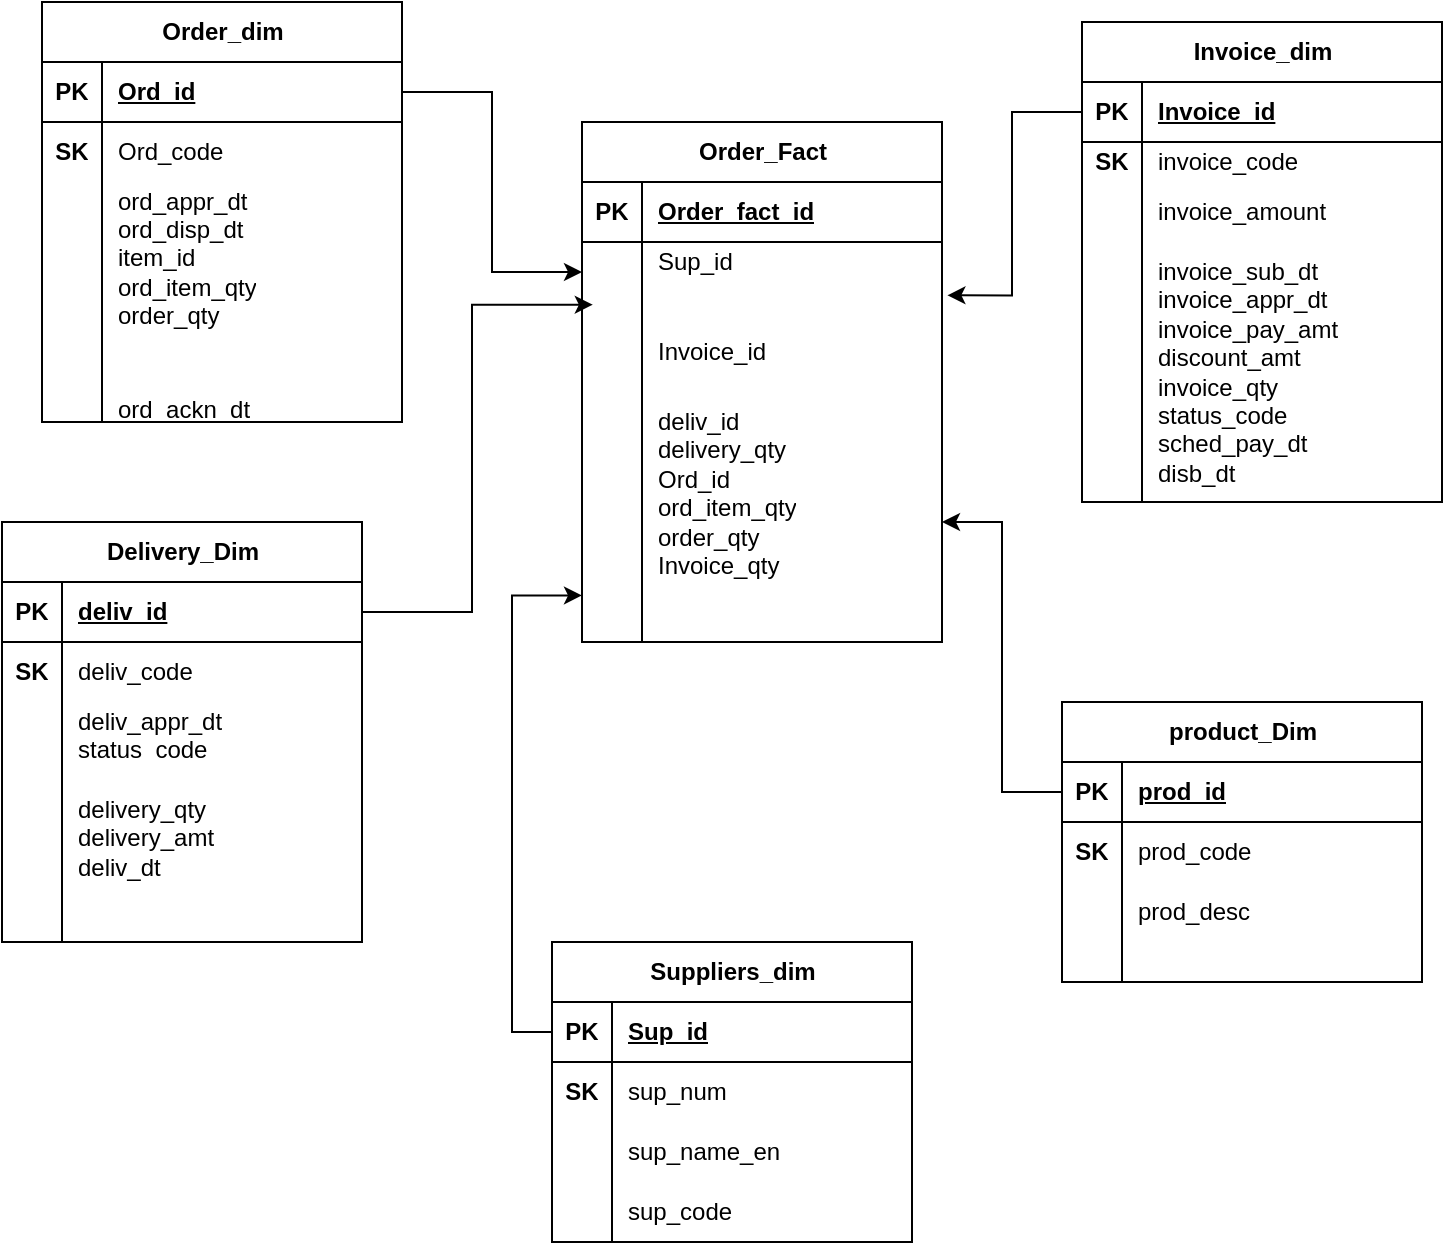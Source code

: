 <mxfile version="23.1.5" type="device">
  <diagram name="Page-1" id="n5eIHoOX65YRQomzii4j">
    <mxGraphModel dx="780" dy="496" grid="1" gridSize="10" guides="1" tooltips="1" connect="1" arrows="1" fold="1" page="1" pageScale="1" pageWidth="850" pageHeight="1100" math="0" shadow="0">
      <root>
        <mxCell id="0" />
        <mxCell id="1" parent="0" />
        <mxCell id="zvM5KevagC5GhnbUIeqW-1" value="Order_dim" style="shape=table;startSize=30;container=1;collapsible=1;childLayout=tableLayout;fixedRows=1;rowLines=0;fontStyle=1;align=center;resizeLast=1;html=1;" parent="1" vertex="1">
          <mxGeometry x="80" y="50" width="180" height="210" as="geometry">
            <mxRectangle x="80" y="50" width="100" height="30" as="alternateBounds" />
          </mxGeometry>
        </mxCell>
        <mxCell id="zvM5KevagC5GhnbUIeqW-2" value="" style="shape=tableRow;horizontal=0;startSize=0;swimlaneHead=0;swimlaneBody=0;fillColor=none;collapsible=0;dropTarget=0;points=[[0,0.5],[1,0.5]];portConstraint=eastwest;top=0;left=0;right=0;bottom=1;" parent="zvM5KevagC5GhnbUIeqW-1" vertex="1">
          <mxGeometry y="30" width="180" height="30" as="geometry" />
        </mxCell>
        <mxCell id="zvM5KevagC5GhnbUIeqW-3" value="PK" style="shape=partialRectangle;connectable=0;fillColor=none;top=0;left=0;bottom=0;right=0;fontStyle=1;overflow=hidden;whiteSpace=wrap;html=1;" parent="zvM5KevagC5GhnbUIeqW-2" vertex="1">
          <mxGeometry width="30" height="30" as="geometry">
            <mxRectangle width="30" height="30" as="alternateBounds" />
          </mxGeometry>
        </mxCell>
        <mxCell id="zvM5KevagC5GhnbUIeqW-4" value="Ord_id" style="shape=partialRectangle;connectable=0;fillColor=none;top=0;left=0;bottom=0;right=0;align=left;spacingLeft=6;fontStyle=5;overflow=hidden;whiteSpace=wrap;html=1;" parent="zvM5KevagC5GhnbUIeqW-2" vertex="1">
          <mxGeometry x="30" width="150" height="30" as="geometry">
            <mxRectangle width="150" height="30" as="alternateBounds" />
          </mxGeometry>
        </mxCell>
        <mxCell id="zvM5KevagC5GhnbUIeqW-5" value="" style="shape=tableRow;horizontal=0;startSize=0;swimlaneHead=0;swimlaneBody=0;fillColor=none;collapsible=0;dropTarget=0;points=[[0,0.5],[1,0.5]];portConstraint=eastwest;top=0;left=0;right=0;bottom=0;" parent="zvM5KevagC5GhnbUIeqW-1" vertex="1">
          <mxGeometry y="60" width="180" height="30" as="geometry" />
        </mxCell>
        <mxCell id="zvM5KevagC5GhnbUIeqW-6" value="&lt;b&gt;SK&lt;/b&gt;" style="shape=partialRectangle;connectable=0;fillColor=none;top=0;left=0;bottom=0;right=0;editable=1;overflow=hidden;whiteSpace=wrap;html=1;" parent="zvM5KevagC5GhnbUIeqW-5" vertex="1">
          <mxGeometry width="30" height="30" as="geometry">
            <mxRectangle width="30" height="30" as="alternateBounds" />
          </mxGeometry>
        </mxCell>
        <mxCell id="zvM5KevagC5GhnbUIeqW-7" value="Ord_code" style="shape=partialRectangle;connectable=0;fillColor=none;top=0;left=0;bottom=0;right=0;align=left;spacingLeft=6;overflow=hidden;whiteSpace=wrap;html=1;" parent="zvM5KevagC5GhnbUIeqW-5" vertex="1">
          <mxGeometry x="30" width="150" height="30" as="geometry">
            <mxRectangle width="150" height="30" as="alternateBounds" />
          </mxGeometry>
        </mxCell>
        <mxCell id="zvM5KevagC5GhnbUIeqW-8" value="" style="shape=tableRow;horizontal=0;startSize=0;swimlaneHead=0;swimlaneBody=0;fillColor=none;collapsible=0;dropTarget=0;points=[[0,0.5],[1,0.5]];portConstraint=eastwest;top=0;left=0;right=0;bottom=0;" parent="zvM5KevagC5GhnbUIeqW-1" vertex="1">
          <mxGeometry y="90" width="180" height="90" as="geometry" />
        </mxCell>
        <mxCell id="zvM5KevagC5GhnbUIeqW-9" value="" style="shape=partialRectangle;connectable=0;fillColor=none;top=0;left=0;bottom=0;right=0;editable=1;overflow=hidden;whiteSpace=wrap;html=1;" parent="zvM5KevagC5GhnbUIeqW-8" vertex="1">
          <mxGeometry width="30" height="90" as="geometry">
            <mxRectangle width="30" height="90" as="alternateBounds" />
          </mxGeometry>
        </mxCell>
        <mxCell id="zvM5KevagC5GhnbUIeqW-10" value="&lt;div&gt;ord_appr_dt&lt;/div&gt;&lt;div&gt;ord_disp_dt&lt;/div&gt;&lt;div&gt;item_id&lt;/div&gt;&lt;div&gt;ord_item_qty&lt;/div&gt;&lt;div&gt;order_qty&lt;/div&gt;&lt;div&gt;&lt;br&gt;&lt;/div&gt;" style="shape=partialRectangle;connectable=0;fillColor=none;top=0;left=0;bottom=0;right=0;align=left;spacingLeft=6;overflow=hidden;whiteSpace=wrap;html=1;" parent="zvM5KevagC5GhnbUIeqW-8" vertex="1">
          <mxGeometry x="30" width="150" height="90" as="geometry">
            <mxRectangle width="150" height="90" as="alternateBounds" />
          </mxGeometry>
        </mxCell>
        <mxCell id="zvM5KevagC5GhnbUIeqW-11" value="" style="shape=tableRow;horizontal=0;startSize=0;swimlaneHead=0;swimlaneBody=0;fillColor=none;collapsible=0;dropTarget=0;points=[[0,0.5],[1,0.5]];portConstraint=eastwest;top=0;left=0;right=0;bottom=0;" parent="zvM5KevagC5GhnbUIeqW-1" vertex="1">
          <mxGeometry y="180" width="180" height="30" as="geometry" />
        </mxCell>
        <mxCell id="zvM5KevagC5GhnbUIeqW-12" value="" style="shape=partialRectangle;connectable=0;fillColor=none;top=0;left=0;bottom=0;right=0;editable=1;overflow=hidden;whiteSpace=wrap;html=1;" parent="zvM5KevagC5GhnbUIeqW-11" vertex="1">
          <mxGeometry width="30" height="30" as="geometry">
            <mxRectangle width="30" height="30" as="alternateBounds" />
          </mxGeometry>
        </mxCell>
        <mxCell id="zvM5KevagC5GhnbUIeqW-13" value="&lt;br&gt;ord_ackn_dt&lt;div&gt;&lt;br&gt;&lt;/div&gt;" style="shape=partialRectangle;connectable=0;fillColor=none;top=0;left=0;bottom=0;right=0;align=left;spacingLeft=6;overflow=hidden;whiteSpace=wrap;html=1;" parent="zvM5KevagC5GhnbUIeqW-11" vertex="1">
          <mxGeometry x="30" width="150" height="30" as="geometry">
            <mxRectangle width="150" height="30" as="alternateBounds" />
          </mxGeometry>
        </mxCell>
        <mxCell id="zvM5KevagC5GhnbUIeqW-14" value="Invoice_dim" style="shape=table;startSize=30;container=1;collapsible=1;childLayout=tableLayout;fixedRows=1;rowLines=0;fontStyle=1;align=center;resizeLast=1;html=1;" parent="1" vertex="1">
          <mxGeometry x="600" y="60" width="180" height="240" as="geometry">
            <mxRectangle x="600" y="60" width="110" height="30" as="alternateBounds" />
          </mxGeometry>
        </mxCell>
        <mxCell id="zvM5KevagC5GhnbUIeqW-15" value="" style="shape=tableRow;horizontal=0;startSize=0;swimlaneHead=0;swimlaneBody=0;fillColor=none;collapsible=0;dropTarget=0;points=[[0,0.5],[1,0.5]];portConstraint=eastwest;top=0;left=0;right=0;bottom=1;" parent="zvM5KevagC5GhnbUIeqW-14" vertex="1">
          <mxGeometry y="30" width="180" height="30" as="geometry" />
        </mxCell>
        <mxCell id="zvM5KevagC5GhnbUIeqW-16" value="PK" style="shape=partialRectangle;connectable=0;fillColor=none;top=0;left=0;bottom=0;right=0;fontStyle=1;overflow=hidden;whiteSpace=wrap;html=1;" parent="zvM5KevagC5GhnbUIeqW-15" vertex="1">
          <mxGeometry width="30" height="30" as="geometry">
            <mxRectangle width="30" height="30" as="alternateBounds" />
          </mxGeometry>
        </mxCell>
        <mxCell id="zvM5KevagC5GhnbUIeqW-17" value="Invoice_id" style="shape=partialRectangle;connectable=0;fillColor=none;top=0;left=0;bottom=0;right=0;align=left;spacingLeft=6;fontStyle=5;overflow=hidden;whiteSpace=wrap;html=1;" parent="zvM5KevagC5GhnbUIeqW-15" vertex="1">
          <mxGeometry x="30" width="150" height="30" as="geometry">
            <mxRectangle width="150" height="30" as="alternateBounds" />
          </mxGeometry>
        </mxCell>
        <mxCell id="zvM5KevagC5GhnbUIeqW-18" value="" style="shape=tableRow;horizontal=0;startSize=0;swimlaneHead=0;swimlaneBody=0;fillColor=none;collapsible=0;dropTarget=0;points=[[0,0.5],[1,0.5]];portConstraint=eastwest;top=0;left=0;right=0;bottom=0;" parent="zvM5KevagC5GhnbUIeqW-14" vertex="1">
          <mxGeometry y="60" width="180" height="20" as="geometry" />
        </mxCell>
        <mxCell id="zvM5KevagC5GhnbUIeqW-19" value="&lt;b&gt;SK&lt;/b&gt;" style="shape=partialRectangle;connectable=0;fillColor=none;top=0;left=0;bottom=0;right=0;editable=1;overflow=hidden;whiteSpace=wrap;html=1;" parent="zvM5KevagC5GhnbUIeqW-18" vertex="1">
          <mxGeometry width="30" height="20" as="geometry">
            <mxRectangle width="30" height="20" as="alternateBounds" />
          </mxGeometry>
        </mxCell>
        <mxCell id="zvM5KevagC5GhnbUIeqW-20" value="invoice_code" style="shape=partialRectangle;connectable=0;fillColor=none;top=0;left=0;bottom=0;right=0;align=left;spacingLeft=6;overflow=hidden;whiteSpace=wrap;html=1;" parent="zvM5KevagC5GhnbUIeqW-18" vertex="1">
          <mxGeometry x="30" width="150" height="20" as="geometry">
            <mxRectangle width="150" height="20" as="alternateBounds" />
          </mxGeometry>
        </mxCell>
        <mxCell id="zvM5KevagC5GhnbUIeqW-21" value="" style="shape=tableRow;horizontal=0;startSize=0;swimlaneHead=0;swimlaneBody=0;fillColor=none;collapsible=0;dropTarget=0;points=[[0,0.5],[1,0.5]];portConstraint=eastwest;top=0;left=0;right=0;bottom=0;" parent="zvM5KevagC5GhnbUIeqW-14" vertex="1">
          <mxGeometry y="80" width="180" height="30" as="geometry" />
        </mxCell>
        <mxCell id="zvM5KevagC5GhnbUIeqW-22" value="" style="shape=partialRectangle;connectable=0;fillColor=none;top=0;left=0;bottom=0;right=0;editable=1;overflow=hidden;whiteSpace=wrap;html=1;" parent="zvM5KevagC5GhnbUIeqW-21" vertex="1">
          <mxGeometry width="30" height="30" as="geometry">
            <mxRectangle width="30" height="30" as="alternateBounds" />
          </mxGeometry>
        </mxCell>
        <mxCell id="zvM5KevagC5GhnbUIeqW-23" value="invoice_amount" style="shape=partialRectangle;connectable=0;fillColor=none;top=0;left=0;bottom=0;right=0;align=left;spacingLeft=6;overflow=hidden;whiteSpace=wrap;html=1;" parent="zvM5KevagC5GhnbUIeqW-21" vertex="1">
          <mxGeometry x="30" width="150" height="30" as="geometry">
            <mxRectangle width="150" height="30" as="alternateBounds" />
          </mxGeometry>
        </mxCell>
        <mxCell id="zvM5KevagC5GhnbUIeqW-24" value="" style="shape=tableRow;horizontal=0;startSize=0;swimlaneHead=0;swimlaneBody=0;fillColor=none;collapsible=0;dropTarget=0;points=[[0,0.5],[1,0.5]];portConstraint=eastwest;top=0;left=0;right=0;bottom=0;" parent="zvM5KevagC5GhnbUIeqW-14" vertex="1">
          <mxGeometry y="110" width="180" height="130" as="geometry" />
        </mxCell>
        <mxCell id="zvM5KevagC5GhnbUIeqW-25" value="" style="shape=partialRectangle;connectable=0;fillColor=none;top=0;left=0;bottom=0;right=0;editable=1;overflow=hidden;whiteSpace=wrap;html=1;" parent="zvM5KevagC5GhnbUIeqW-24" vertex="1">
          <mxGeometry width="30" height="130" as="geometry">
            <mxRectangle width="30" height="130" as="alternateBounds" />
          </mxGeometry>
        </mxCell>
        <mxCell id="zvM5KevagC5GhnbUIeqW-26" value="invoice_sub_dt&lt;br&gt;invoice_appr_dt&lt;br&gt;invoice_pay_amt&lt;br&gt;discount_amt&lt;br&gt;invoice_qty&lt;br&gt;status_code&lt;br&gt;sched_pay_dt&lt;br&gt;disb_dt" style="shape=partialRectangle;connectable=0;fillColor=none;top=0;left=0;bottom=0;right=0;align=left;spacingLeft=6;overflow=hidden;whiteSpace=wrap;html=1;" parent="zvM5KevagC5GhnbUIeqW-24" vertex="1">
          <mxGeometry x="30" width="150" height="130" as="geometry">
            <mxRectangle width="150" height="130" as="alternateBounds" />
          </mxGeometry>
        </mxCell>
        <mxCell id="zvM5KevagC5GhnbUIeqW-27" value="Delivery_Dim" style="shape=table;startSize=30;container=1;collapsible=1;childLayout=tableLayout;fixedRows=1;rowLines=0;fontStyle=1;align=center;resizeLast=1;html=1;" parent="1" vertex="1">
          <mxGeometry x="60" y="310" width="180" height="210" as="geometry">
            <mxRectangle x="100" y="330" width="120" height="30" as="alternateBounds" />
          </mxGeometry>
        </mxCell>
        <mxCell id="zvM5KevagC5GhnbUIeqW-28" value="" style="shape=tableRow;horizontal=0;startSize=0;swimlaneHead=0;swimlaneBody=0;fillColor=none;collapsible=0;dropTarget=0;points=[[0,0.5],[1,0.5]];portConstraint=eastwest;top=0;left=0;right=0;bottom=1;" parent="zvM5KevagC5GhnbUIeqW-27" vertex="1">
          <mxGeometry y="30" width="180" height="30" as="geometry" />
        </mxCell>
        <mxCell id="zvM5KevagC5GhnbUIeqW-29" value="PK" style="shape=partialRectangle;connectable=0;fillColor=none;top=0;left=0;bottom=0;right=0;fontStyle=1;overflow=hidden;whiteSpace=wrap;html=1;" parent="zvM5KevagC5GhnbUIeqW-28" vertex="1">
          <mxGeometry width="30" height="30" as="geometry">
            <mxRectangle width="30" height="30" as="alternateBounds" />
          </mxGeometry>
        </mxCell>
        <mxCell id="zvM5KevagC5GhnbUIeqW-30" value="deliv_id" style="shape=partialRectangle;connectable=0;fillColor=none;top=0;left=0;bottom=0;right=0;align=left;spacingLeft=6;fontStyle=5;overflow=hidden;whiteSpace=wrap;html=1;" parent="zvM5KevagC5GhnbUIeqW-28" vertex="1">
          <mxGeometry x="30" width="150" height="30" as="geometry">
            <mxRectangle width="150" height="30" as="alternateBounds" />
          </mxGeometry>
        </mxCell>
        <mxCell id="zvM5KevagC5GhnbUIeqW-31" value="" style="shape=tableRow;horizontal=0;startSize=0;swimlaneHead=0;swimlaneBody=0;fillColor=none;collapsible=0;dropTarget=0;points=[[0,0.5],[1,0.5]];portConstraint=eastwest;top=0;left=0;right=0;bottom=0;" parent="zvM5KevagC5GhnbUIeqW-27" vertex="1">
          <mxGeometry y="60" width="180" height="30" as="geometry" />
        </mxCell>
        <mxCell id="zvM5KevagC5GhnbUIeqW-32" value="&lt;b&gt;SK&lt;/b&gt;" style="shape=partialRectangle;connectable=0;fillColor=none;top=0;left=0;bottom=0;right=0;editable=1;overflow=hidden;whiteSpace=wrap;html=1;" parent="zvM5KevagC5GhnbUIeqW-31" vertex="1">
          <mxGeometry width="30" height="30" as="geometry">
            <mxRectangle width="30" height="30" as="alternateBounds" />
          </mxGeometry>
        </mxCell>
        <mxCell id="zvM5KevagC5GhnbUIeqW-33" value="deliv_code" style="shape=partialRectangle;connectable=0;fillColor=none;top=0;left=0;bottom=0;right=0;align=left;spacingLeft=6;overflow=hidden;whiteSpace=wrap;html=1;" parent="zvM5KevagC5GhnbUIeqW-31" vertex="1">
          <mxGeometry x="30" width="150" height="30" as="geometry">
            <mxRectangle width="150" height="30" as="alternateBounds" />
          </mxGeometry>
        </mxCell>
        <mxCell id="zvM5KevagC5GhnbUIeqW-34" value="" style="shape=tableRow;horizontal=0;startSize=0;swimlaneHead=0;swimlaneBody=0;fillColor=none;collapsible=0;dropTarget=0;points=[[0,0.5],[1,0.5]];portConstraint=eastwest;top=0;left=0;right=0;bottom=0;" parent="zvM5KevagC5GhnbUIeqW-27" vertex="1">
          <mxGeometry y="90" width="180" height="30" as="geometry" />
        </mxCell>
        <mxCell id="zvM5KevagC5GhnbUIeqW-35" value="" style="shape=partialRectangle;connectable=0;fillColor=none;top=0;left=0;bottom=0;right=0;editable=1;overflow=hidden;whiteSpace=wrap;html=1;" parent="zvM5KevagC5GhnbUIeqW-34" vertex="1">
          <mxGeometry width="30" height="30" as="geometry">
            <mxRectangle width="30" height="30" as="alternateBounds" />
          </mxGeometry>
        </mxCell>
        <mxCell id="zvM5KevagC5GhnbUIeqW-36" value="deliv_appr_dt&lt;br&gt;status_code" style="shape=partialRectangle;connectable=0;fillColor=none;top=0;left=0;bottom=0;right=0;align=left;spacingLeft=6;overflow=hidden;whiteSpace=wrap;html=1;" parent="zvM5KevagC5GhnbUIeqW-34" vertex="1">
          <mxGeometry x="30" width="150" height="30" as="geometry">
            <mxRectangle width="150" height="30" as="alternateBounds" />
          </mxGeometry>
        </mxCell>
        <mxCell id="zvM5KevagC5GhnbUIeqW-37" value="" style="shape=tableRow;horizontal=0;startSize=0;swimlaneHead=0;swimlaneBody=0;fillColor=none;collapsible=0;dropTarget=0;points=[[0,0.5],[1,0.5]];portConstraint=eastwest;top=0;left=0;right=0;bottom=0;" parent="zvM5KevagC5GhnbUIeqW-27" vertex="1">
          <mxGeometry y="120" width="180" height="90" as="geometry" />
        </mxCell>
        <mxCell id="zvM5KevagC5GhnbUIeqW-38" value="" style="shape=partialRectangle;connectable=0;fillColor=none;top=0;left=0;bottom=0;right=0;editable=1;overflow=hidden;whiteSpace=wrap;html=1;" parent="zvM5KevagC5GhnbUIeqW-37" vertex="1">
          <mxGeometry width="30" height="90" as="geometry">
            <mxRectangle width="30" height="90" as="alternateBounds" />
          </mxGeometry>
        </mxCell>
        <mxCell id="zvM5KevagC5GhnbUIeqW-39" value="delivery_qty&lt;br&gt;delivery_amt&lt;br&gt;deliv_dt&lt;br&gt;&lt;div&gt;&lt;br&gt;&lt;/div&gt;" style="shape=partialRectangle;connectable=0;fillColor=none;top=0;left=0;bottom=0;right=0;align=left;spacingLeft=6;overflow=hidden;whiteSpace=wrap;html=1;" parent="zvM5KevagC5GhnbUIeqW-37" vertex="1">
          <mxGeometry x="30" width="150" height="90" as="geometry">
            <mxRectangle width="150" height="90" as="alternateBounds" />
          </mxGeometry>
        </mxCell>
        <mxCell id="zvM5KevagC5GhnbUIeqW-53" value="Suppliers_dim" style="shape=table;startSize=30;container=1;collapsible=1;childLayout=tableLayout;fixedRows=1;rowLines=0;fontStyle=1;align=center;resizeLast=1;html=1;" parent="1" vertex="1">
          <mxGeometry x="335" y="520" width="180" height="150" as="geometry">
            <mxRectangle x="350" y="450" width="120" height="30" as="alternateBounds" />
          </mxGeometry>
        </mxCell>
        <mxCell id="zvM5KevagC5GhnbUIeqW-54" value="" style="shape=tableRow;horizontal=0;startSize=0;swimlaneHead=0;swimlaneBody=0;fillColor=none;collapsible=0;dropTarget=0;points=[[0,0.5],[1,0.5]];portConstraint=eastwest;top=0;left=0;right=0;bottom=1;" parent="zvM5KevagC5GhnbUIeqW-53" vertex="1">
          <mxGeometry y="30" width="180" height="30" as="geometry" />
        </mxCell>
        <mxCell id="zvM5KevagC5GhnbUIeqW-55" value="PK" style="shape=partialRectangle;connectable=0;fillColor=none;top=0;left=0;bottom=0;right=0;fontStyle=1;overflow=hidden;whiteSpace=wrap;html=1;" parent="zvM5KevagC5GhnbUIeqW-54" vertex="1">
          <mxGeometry width="30" height="30" as="geometry">
            <mxRectangle width="30" height="30" as="alternateBounds" />
          </mxGeometry>
        </mxCell>
        <mxCell id="zvM5KevagC5GhnbUIeqW-56" value="Sup_id" style="shape=partialRectangle;connectable=0;fillColor=none;top=0;left=0;bottom=0;right=0;align=left;spacingLeft=6;fontStyle=5;overflow=hidden;whiteSpace=wrap;html=1;" parent="zvM5KevagC5GhnbUIeqW-54" vertex="1">
          <mxGeometry x="30" width="150" height="30" as="geometry">
            <mxRectangle width="150" height="30" as="alternateBounds" />
          </mxGeometry>
        </mxCell>
        <mxCell id="zvM5KevagC5GhnbUIeqW-57" value="" style="shape=tableRow;horizontal=0;startSize=0;swimlaneHead=0;swimlaneBody=0;fillColor=none;collapsible=0;dropTarget=0;points=[[0,0.5],[1,0.5]];portConstraint=eastwest;top=0;left=0;right=0;bottom=0;" parent="zvM5KevagC5GhnbUIeqW-53" vertex="1">
          <mxGeometry y="60" width="180" height="30" as="geometry" />
        </mxCell>
        <mxCell id="zvM5KevagC5GhnbUIeqW-58" value="&lt;b&gt;SK&lt;/b&gt;" style="shape=partialRectangle;connectable=0;fillColor=none;top=0;left=0;bottom=0;right=0;editable=1;overflow=hidden;whiteSpace=wrap;html=1;" parent="zvM5KevagC5GhnbUIeqW-57" vertex="1">
          <mxGeometry width="30" height="30" as="geometry">
            <mxRectangle width="30" height="30" as="alternateBounds" />
          </mxGeometry>
        </mxCell>
        <mxCell id="zvM5KevagC5GhnbUIeqW-59" value="sup_num" style="shape=partialRectangle;connectable=0;fillColor=none;top=0;left=0;bottom=0;right=0;align=left;spacingLeft=6;overflow=hidden;whiteSpace=wrap;html=1;" parent="zvM5KevagC5GhnbUIeqW-57" vertex="1">
          <mxGeometry x="30" width="150" height="30" as="geometry">
            <mxRectangle width="150" height="30" as="alternateBounds" />
          </mxGeometry>
        </mxCell>
        <mxCell id="zvM5KevagC5GhnbUIeqW-60" value="" style="shape=tableRow;horizontal=0;startSize=0;swimlaneHead=0;swimlaneBody=0;fillColor=none;collapsible=0;dropTarget=0;points=[[0,0.5],[1,0.5]];portConstraint=eastwest;top=0;left=0;right=0;bottom=0;" parent="zvM5KevagC5GhnbUIeqW-53" vertex="1">
          <mxGeometry y="90" width="180" height="30" as="geometry" />
        </mxCell>
        <mxCell id="zvM5KevagC5GhnbUIeqW-61" value="" style="shape=partialRectangle;connectable=0;fillColor=none;top=0;left=0;bottom=0;right=0;editable=1;overflow=hidden;whiteSpace=wrap;html=1;" parent="zvM5KevagC5GhnbUIeqW-60" vertex="1">
          <mxGeometry width="30" height="30" as="geometry">
            <mxRectangle width="30" height="30" as="alternateBounds" />
          </mxGeometry>
        </mxCell>
        <mxCell id="zvM5KevagC5GhnbUIeqW-62" value="sup_name_en" style="shape=partialRectangle;connectable=0;fillColor=none;top=0;left=0;bottom=0;right=0;align=left;spacingLeft=6;overflow=hidden;whiteSpace=wrap;html=1;" parent="zvM5KevagC5GhnbUIeqW-60" vertex="1">
          <mxGeometry x="30" width="150" height="30" as="geometry">
            <mxRectangle width="150" height="30" as="alternateBounds" />
          </mxGeometry>
        </mxCell>
        <mxCell id="zvM5KevagC5GhnbUIeqW-63" value="" style="shape=tableRow;horizontal=0;startSize=0;swimlaneHead=0;swimlaneBody=0;fillColor=none;collapsible=0;dropTarget=0;points=[[0,0.5],[1,0.5]];portConstraint=eastwest;top=0;left=0;right=0;bottom=0;" parent="zvM5KevagC5GhnbUIeqW-53" vertex="1">
          <mxGeometry y="120" width="180" height="30" as="geometry" />
        </mxCell>
        <mxCell id="zvM5KevagC5GhnbUIeqW-64" value="" style="shape=partialRectangle;connectable=0;fillColor=none;top=0;left=0;bottom=0;right=0;editable=1;overflow=hidden;whiteSpace=wrap;html=1;" parent="zvM5KevagC5GhnbUIeqW-63" vertex="1">
          <mxGeometry width="30" height="30" as="geometry">
            <mxRectangle width="30" height="30" as="alternateBounds" />
          </mxGeometry>
        </mxCell>
        <mxCell id="zvM5KevagC5GhnbUIeqW-65" value="sup_code" style="shape=partialRectangle;connectable=0;fillColor=none;top=0;left=0;bottom=0;right=0;align=left;spacingLeft=6;overflow=hidden;whiteSpace=wrap;html=1;" parent="zvM5KevagC5GhnbUIeqW-63" vertex="1">
          <mxGeometry x="30" width="150" height="30" as="geometry">
            <mxRectangle width="150" height="30" as="alternateBounds" />
          </mxGeometry>
        </mxCell>
        <mxCell id="zvM5KevagC5GhnbUIeqW-66" value="Order_Fact" style="shape=table;startSize=30;container=1;collapsible=1;childLayout=tableLayout;fixedRows=1;rowLines=0;fontStyle=1;align=center;resizeLast=1;html=1;" parent="1" vertex="1">
          <mxGeometry x="350" y="110" width="180" height="260" as="geometry" />
        </mxCell>
        <mxCell id="zvM5KevagC5GhnbUIeqW-67" value="" style="shape=tableRow;horizontal=0;startSize=0;swimlaneHead=0;swimlaneBody=0;fillColor=none;collapsible=0;dropTarget=0;points=[[0,0.5],[1,0.5]];portConstraint=eastwest;top=0;left=0;right=0;bottom=1;" parent="zvM5KevagC5GhnbUIeqW-66" vertex="1">
          <mxGeometry y="30" width="180" height="30" as="geometry" />
        </mxCell>
        <mxCell id="zvM5KevagC5GhnbUIeqW-68" value="PK" style="shape=partialRectangle;connectable=0;fillColor=none;top=0;left=0;bottom=0;right=0;fontStyle=1;overflow=hidden;whiteSpace=wrap;html=1;" parent="zvM5KevagC5GhnbUIeqW-67" vertex="1">
          <mxGeometry width="30" height="30" as="geometry">
            <mxRectangle width="30" height="30" as="alternateBounds" />
          </mxGeometry>
        </mxCell>
        <mxCell id="zvM5KevagC5GhnbUIeqW-69" value="Order_fact_id" style="shape=partialRectangle;connectable=0;fillColor=none;top=0;left=0;bottom=0;right=0;align=left;spacingLeft=6;fontStyle=5;overflow=hidden;whiteSpace=wrap;html=1;" parent="zvM5KevagC5GhnbUIeqW-67" vertex="1">
          <mxGeometry x="30" width="150" height="30" as="geometry">
            <mxRectangle width="150" height="30" as="alternateBounds" />
          </mxGeometry>
        </mxCell>
        <mxCell id="zvM5KevagC5GhnbUIeqW-70" value="" style="shape=tableRow;horizontal=0;startSize=0;swimlaneHead=0;swimlaneBody=0;fillColor=none;collapsible=0;dropTarget=0;points=[[0,0.5],[1,0.5]];portConstraint=eastwest;top=0;left=0;right=0;bottom=0;" parent="zvM5KevagC5GhnbUIeqW-66" vertex="1">
          <mxGeometry y="60" width="180" height="30" as="geometry" />
        </mxCell>
        <mxCell id="zvM5KevagC5GhnbUIeqW-71" value="" style="shape=partialRectangle;connectable=0;fillColor=none;top=0;left=0;bottom=0;right=0;editable=1;overflow=hidden;whiteSpace=wrap;html=1;" parent="zvM5KevagC5GhnbUIeqW-70" vertex="1">
          <mxGeometry width="30" height="30" as="geometry">
            <mxRectangle width="30" height="30" as="alternateBounds" />
          </mxGeometry>
        </mxCell>
        <mxCell id="zvM5KevagC5GhnbUIeqW-72" value="Sup_id&lt;div&gt;&lt;br/&gt;&lt;/div&gt;" style="shape=partialRectangle;connectable=0;fillColor=none;top=0;left=0;bottom=0;right=0;align=left;spacingLeft=6;overflow=hidden;whiteSpace=wrap;html=1;" parent="zvM5KevagC5GhnbUIeqW-70" vertex="1">
          <mxGeometry x="30" width="150" height="30" as="geometry">
            <mxRectangle width="150" height="30" as="alternateBounds" />
          </mxGeometry>
        </mxCell>
        <mxCell id="zvM5KevagC5GhnbUIeqW-73" value="" style="shape=tableRow;horizontal=0;startSize=0;swimlaneHead=0;swimlaneBody=0;fillColor=none;collapsible=0;dropTarget=0;points=[[0,0.5],[1,0.5]];portConstraint=eastwest;top=0;left=0;right=0;bottom=0;" parent="zvM5KevagC5GhnbUIeqW-66" vertex="1">
          <mxGeometry y="90" width="180" height="50" as="geometry" />
        </mxCell>
        <mxCell id="zvM5KevagC5GhnbUIeqW-74" value="" style="shape=partialRectangle;connectable=0;fillColor=none;top=0;left=0;bottom=0;right=0;editable=1;overflow=hidden;whiteSpace=wrap;html=1;" parent="zvM5KevagC5GhnbUIeqW-73" vertex="1">
          <mxGeometry width="30" height="50" as="geometry">
            <mxRectangle width="30" height="50" as="alternateBounds" />
          </mxGeometry>
        </mxCell>
        <mxCell id="zvM5KevagC5GhnbUIeqW-75" value="Invoice_id" style="shape=partialRectangle;connectable=0;fillColor=none;top=0;left=0;bottom=0;right=0;align=left;spacingLeft=6;overflow=hidden;whiteSpace=wrap;html=1;" parent="zvM5KevagC5GhnbUIeqW-73" vertex="1">
          <mxGeometry x="30" width="150" height="50" as="geometry">
            <mxRectangle width="150" height="50" as="alternateBounds" />
          </mxGeometry>
        </mxCell>
        <mxCell id="zvM5KevagC5GhnbUIeqW-76" value="" style="shape=tableRow;horizontal=0;startSize=0;swimlaneHead=0;swimlaneBody=0;fillColor=none;collapsible=0;dropTarget=0;points=[[0,0.5],[1,0.5]];portConstraint=eastwest;top=0;left=0;right=0;bottom=0;" parent="zvM5KevagC5GhnbUIeqW-66" vertex="1">
          <mxGeometry y="140" width="180" height="120" as="geometry" />
        </mxCell>
        <mxCell id="zvM5KevagC5GhnbUIeqW-77" value="" style="shape=partialRectangle;connectable=0;fillColor=none;top=0;left=0;bottom=0;right=0;editable=1;overflow=hidden;whiteSpace=wrap;html=1;" parent="zvM5KevagC5GhnbUIeqW-76" vertex="1">
          <mxGeometry width="30" height="120" as="geometry">
            <mxRectangle width="30" height="120" as="alternateBounds" />
          </mxGeometry>
        </mxCell>
        <mxCell id="zvM5KevagC5GhnbUIeqW-78" value="deliv_id&lt;br&gt;delivery_qty&lt;br&gt;Ord_id&lt;br&gt;ord_item_qty&lt;br&gt;order_qty&lt;br&gt;Invoice_qty&lt;br&gt;&lt;br&gt;&lt;div&gt;&lt;br&gt;&lt;/div&gt;" style="shape=partialRectangle;connectable=0;fillColor=none;top=0;left=0;bottom=0;right=0;align=left;spacingLeft=6;overflow=hidden;whiteSpace=wrap;html=1;" parent="zvM5KevagC5GhnbUIeqW-76" vertex="1">
          <mxGeometry x="30" width="150" height="120" as="geometry">
            <mxRectangle width="150" height="120" as="alternateBounds" />
          </mxGeometry>
        </mxCell>
        <mxCell id="zvM5KevagC5GhnbUIeqW-81" style="edgeStyle=orthogonalEdgeStyle;rounded=0;orthogonalLoop=1;jettySize=auto;html=1;exitX=0;exitY=0.5;exitDx=0;exitDy=0;entryX=1.015;entryY=-0.067;entryDx=0;entryDy=0;entryPerimeter=0;" parent="1" source="zvM5KevagC5GhnbUIeqW-15" target="zvM5KevagC5GhnbUIeqW-73" edge="1">
          <mxGeometry relative="1" as="geometry" />
        </mxCell>
        <mxCell id="zvM5KevagC5GhnbUIeqW-83" style="edgeStyle=orthogonalEdgeStyle;rounded=0;orthogonalLoop=1;jettySize=auto;html=1;exitX=0;exitY=0.5;exitDx=0;exitDy=0;entryX=0;entryY=0.806;entryDx=0;entryDy=0;entryPerimeter=0;" parent="1" source="zvM5KevagC5GhnbUIeqW-54" target="zvM5KevagC5GhnbUIeqW-76" edge="1">
          <mxGeometry relative="1" as="geometry" />
        </mxCell>
        <mxCell id="ImBeM78YJXxVzUS4IH5f-1" value="product_Dim" style="shape=table;startSize=30;container=1;collapsible=1;childLayout=tableLayout;fixedRows=1;rowLines=0;fontStyle=1;align=center;resizeLast=1;html=1;" parent="1" vertex="1">
          <mxGeometry x="590" y="400" width="180" height="140" as="geometry">
            <mxRectangle x="100" y="330" width="120" height="30" as="alternateBounds" />
          </mxGeometry>
        </mxCell>
        <mxCell id="ImBeM78YJXxVzUS4IH5f-2" value="" style="shape=tableRow;horizontal=0;startSize=0;swimlaneHead=0;swimlaneBody=0;fillColor=none;collapsible=0;dropTarget=0;points=[[0,0.5],[1,0.5]];portConstraint=eastwest;top=0;left=0;right=0;bottom=1;" parent="ImBeM78YJXxVzUS4IH5f-1" vertex="1">
          <mxGeometry y="30" width="180" height="30" as="geometry" />
        </mxCell>
        <mxCell id="ImBeM78YJXxVzUS4IH5f-3" value="PK" style="shape=partialRectangle;connectable=0;fillColor=none;top=0;left=0;bottom=0;right=0;fontStyle=1;overflow=hidden;whiteSpace=wrap;html=1;" parent="ImBeM78YJXxVzUS4IH5f-2" vertex="1">
          <mxGeometry width="30" height="30" as="geometry">
            <mxRectangle width="30" height="30" as="alternateBounds" />
          </mxGeometry>
        </mxCell>
        <mxCell id="ImBeM78YJXxVzUS4IH5f-4" value="prod_id" style="shape=partialRectangle;connectable=0;fillColor=none;top=0;left=0;bottom=0;right=0;align=left;spacingLeft=6;fontStyle=5;overflow=hidden;whiteSpace=wrap;html=1;" parent="ImBeM78YJXxVzUS4IH5f-2" vertex="1">
          <mxGeometry x="30" width="150" height="30" as="geometry">
            <mxRectangle width="150" height="30" as="alternateBounds" />
          </mxGeometry>
        </mxCell>
        <mxCell id="ImBeM78YJXxVzUS4IH5f-5" value="" style="shape=tableRow;horizontal=0;startSize=0;swimlaneHead=0;swimlaneBody=0;fillColor=none;collapsible=0;dropTarget=0;points=[[0,0.5],[1,0.5]];portConstraint=eastwest;top=0;left=0;right=0;bottom=0;" parent="ImBeM78YJXxVzUS4IH5f-1" vertex="1">
          <mxGeometry y="60" width="180" height="30" as="geometry" />
        </mxCell>
        <mxCell id="ImBeM78YJXxVzUS4IH5f-6" value="&lt;b&gt;SK&lt;/b&gt;" style="shape=partialRectangle;connectable=0;fillColor=none;top=0;left=0;bottom=0;right=0;editable=1;overflow=hidden;whiteSpace=wrap;html=1;" parent="ImBeM78YJXxVzUS4IH5f-5" vertex="1">
          <mxGeometry width="30" height="30" as="geometry">
            <mxRectangle width="30" height="30" as="alternateBounds" />
          </mxGeometry>
        </mxCell>
        <mxCell id="ImBeM78YJXxVzUS4IH5f-7" value="prod_code" style="shape=partialRectangle;connectable=0;fillColor=none;top=0;left=0;bottom=0;right=0;align=left;spacingLeft=6;overflow=hidden;whiteSpace=wrap;html=1;" parent="ImBeM78YJXxVzUS4IH5f-5" vertex="1">
          <mxGeometry x="30" width="150" height="30" as="geometry">
            <mxRectangle width="150" height="30" as="alternateBounds" />
          </mxGeometry>
        </mxCell>
        <mxCell id="ImBeM78YJXxVzUS4IH5f-8" value="" style="shape=tableRow;horizontal=0;startSize=0;swimlaneHead=0;swimlaneBody=0;fillColor=none;collapsible=0;dropTarget=0;points=[[0,0.5],[1,0.5]];portConstraint=eastwest;top=0;left=0;right=0;bottom=0;" parent="ImBeM78YJXxVzUS4IH5f-1" vertex="1">
          <mxGeometry y="90" width="180" height="30" as="geometry" />
        </mxCell>
        <mxCell id="ImBeM78YJXxVzUS4IH5f-9" value="" style="shape=partialRectangle;connectable=0;fillColor=none;top=0;left=0;bottom=0;right=0;editable=1;overflow=hidden;whiteSpace=wrap;html=1;" parent="ImBeM78YJXxVzUS4IH5f-8" vertex="1">
          <mxGeometry width="30" height="30" as="geometry">
            <mxRectangle width="30" height="30" as="alternateBounds" />
          </mxGeometry>
        </mxCell>
        <mxCell id="ImBeM78YJXxVzUS4IH5f-10" value="prod_desc" style="shape=partialRectangle;connectable=0;fillColor=none;top=0;left=0;bottom=0;right=0;align=left;spacingLeft=6;overflow=hidden;whiteSpace=wrap;html=1;" parent="ImBeM78YJXxVzUS4IH5f-8" vertex="1">
          <mxGeometry x="30" width="150" height="30" as="geometry">
            <mxRectangle width="150" height="30" as="alternateBounds" />
          </mxGeometry>
        </mxCell>
        <mxCell id="ImBeM78YJXxVzUS4IH5f-11" value="" style="shape=tableRow;horizontal=0;startSize=0;swimlaneHead=0;swimlaneBody=0;fillColor=none;collapsible=0;dropTarget=0;points=[[0,0.5],[1,0.5]];portConstraint=eastwest;top=0;left=0;right=0;bottom=0;" parent="ImBeM78YJXxVzUS4IH5f-1" vertex="1">
          <mxGeometry y="120" width="180" height="20" as="geometry" />
        </mxCell>
        <mxCell id="ImBeM78YJXxVzUS4IH5f-12" value="" style="shape=partialRectangle;connectable=0;fillColor=none;top=0;left=0;bottom=0;right=0;editable=1;overflow=hidden;whiteSpace=wrap;html=1;" parent="ImBeM78YJXxVzUS4IH5f-11" vertex="1">
          <mxGeometry width="30" height="20" as="geometry">
            <mxRectangle width="30" height="20" as="alternateBounds" />
          </mxGeometry>
        </mxCell>
        <mxCell id="ImBeM78YJXxVzUS4IH5f-13" value="" style="shape=partialRectangle;connectable=0;fillColor=none;top=0;left=0;bottom=0;right=0;align=left;spacingLeft=6;overflow=hidden;whiteSpace=wrap;html=1;" parent="ImBeM78YJXxVzUS4IH5f-11" vertex="1">
          <mxGeometry x="30" width="150" height="20" as="geometry">
            <mxRectangle width="150" height="20" as="alternateBounds" />
          </mxGeometry>
        </mxCell>
        <mxCell id="ImBeM78YJXxVzUS4IH5f-14" style="edgeStyle=orthogonalEdgeStyle;rounded=0;orthogonalLoop=1;jettySize=auto;html=1;exitX=0;exitY=0.5;exitDx=0;exitDy=0;entryX=1;entryY=0.5;entryDx=0;entryDy=0;" parent="1" source="ImBeM78YJXxVzUS4IH5f-2" target="zvM5KevagC5GhnbUIeqW-76" edge="1">
          <mxGeometry relative="1" as="geometry" />
        </mxCell>
        <mxCell id="ImBeM78YJXxVzUS4IH5f-15" style="edgeStyle=orthogonalEdgeStyle;rounded=0;orthogonalLoop=1;jettySize=auto;html=1;exitX=1;exitY=0.5;exitDx=0;exitDy=0;entryX=0;entryY=0.5;entryDx=0;entryDy=0;" parent="1" source="zvM5KevagC5GhnbUIeqW-2" target="zvM5KevagC5GhnbUIeqW-70" edge="1">
          <mxGeometry relative="1" as="geometry" />
        </mxCell>
        <mxCell id="ImBeM78YJXxVzUS4IH5f-16" style="edgeStyle=orthogonalEdgeStyle;rounded=0;orthogonalLoop=1;jettySize=auto;html=1;exitX=1;exitY=0.5;exitDx=0;exitDy=0;entryX=0.03;entryY=0.027;entryDx=0;entryDy=0;entryPerimeter=0;" parent="1" source="zvM5KevagC5GhnbUIeqW-28" target="zvM5KevagC5GhnbUIeqW-73" edge="1">
          <mxGeometry relative="1" as="geometry" />
        </mxCell>
      </root>
    </mxGraphModel>
  </diagram>
</mxfile>

